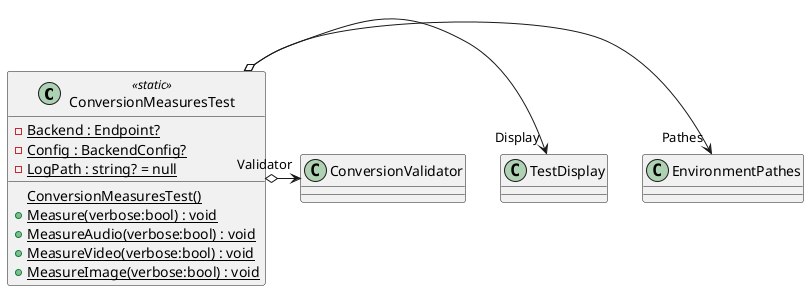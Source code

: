 @startuml
class ConversionMeasuresTest <<static>> {
    - {static} Backend : Endpoint?
    - {static} Config : BackendConfig?
    - {static} LogPath : string? = null
    {static} ConversionMeasuresTest()
    + {static} Measure(verbose:bool) : void
    + {static} MeasureAudio(verbose:bool) : void
    + {static} MeasureVideo(verbose:bool) : void
    + {static} MeasureImage(verbose:bool) : void
}
ConversionMeasuresTest o-> "Pathes" EnvironmentPathes
ConversionMeasuresTest o-> "Display" TestDisplay
ConversionMeasuresTest o-> "Validator" ConversionValidator
@enduml
